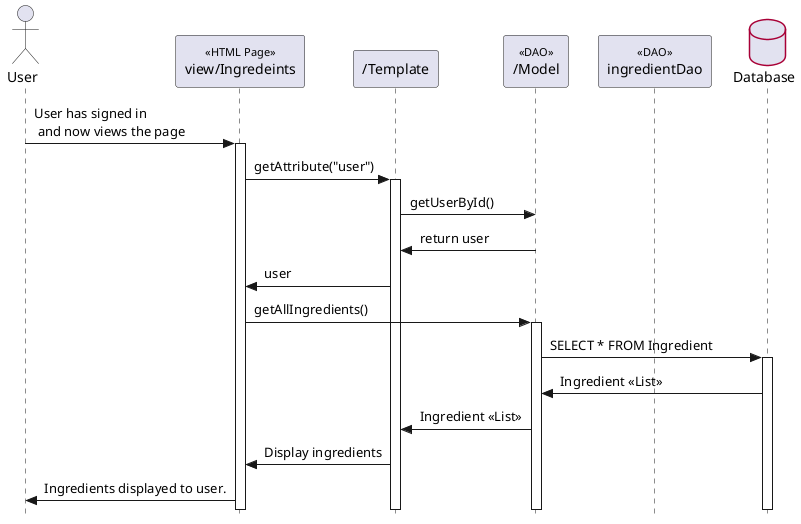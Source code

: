 @startuml customerViewsProductPage

' === Style Tweaks ===

skinparam {
  Style StrictUML
  RoundCorner 5
  ParticipantPadding 10
  Padding 2
  SequenceStereotype {
    Font {
      Size 11
      Style plain
    }
  }
  Database {
	BorderColor #A80036
  }
}


' === Actors / Participants

actor "User" as user
participant "view/Ingredeints" as viewIngredients << HTML Page >>
participant "/Template" as template
participant "/Model" as model << DAO >>
participant "ingredientDao" as ingredientDao << DAO >>
database "Database" as db


' === Interactions ===

user -> viewIngredients++ : User has signed in\n and now views the page

viewIngredients -> template++ : getAttribute("user")
template -> model : getUserById()
model -> template : return user
template -> viewIngredients : user


viewIngredients -> model++ : getAllIngredients()
model -> db++ : SELECT * FROM Ingredient
db -> model : Ingredient <<List>>
model -> template : Ingredient <<List>>

template -> viewIngredients : Display ingredients
viewIngredients -> user : Ingredients displayed to user.


@enduml